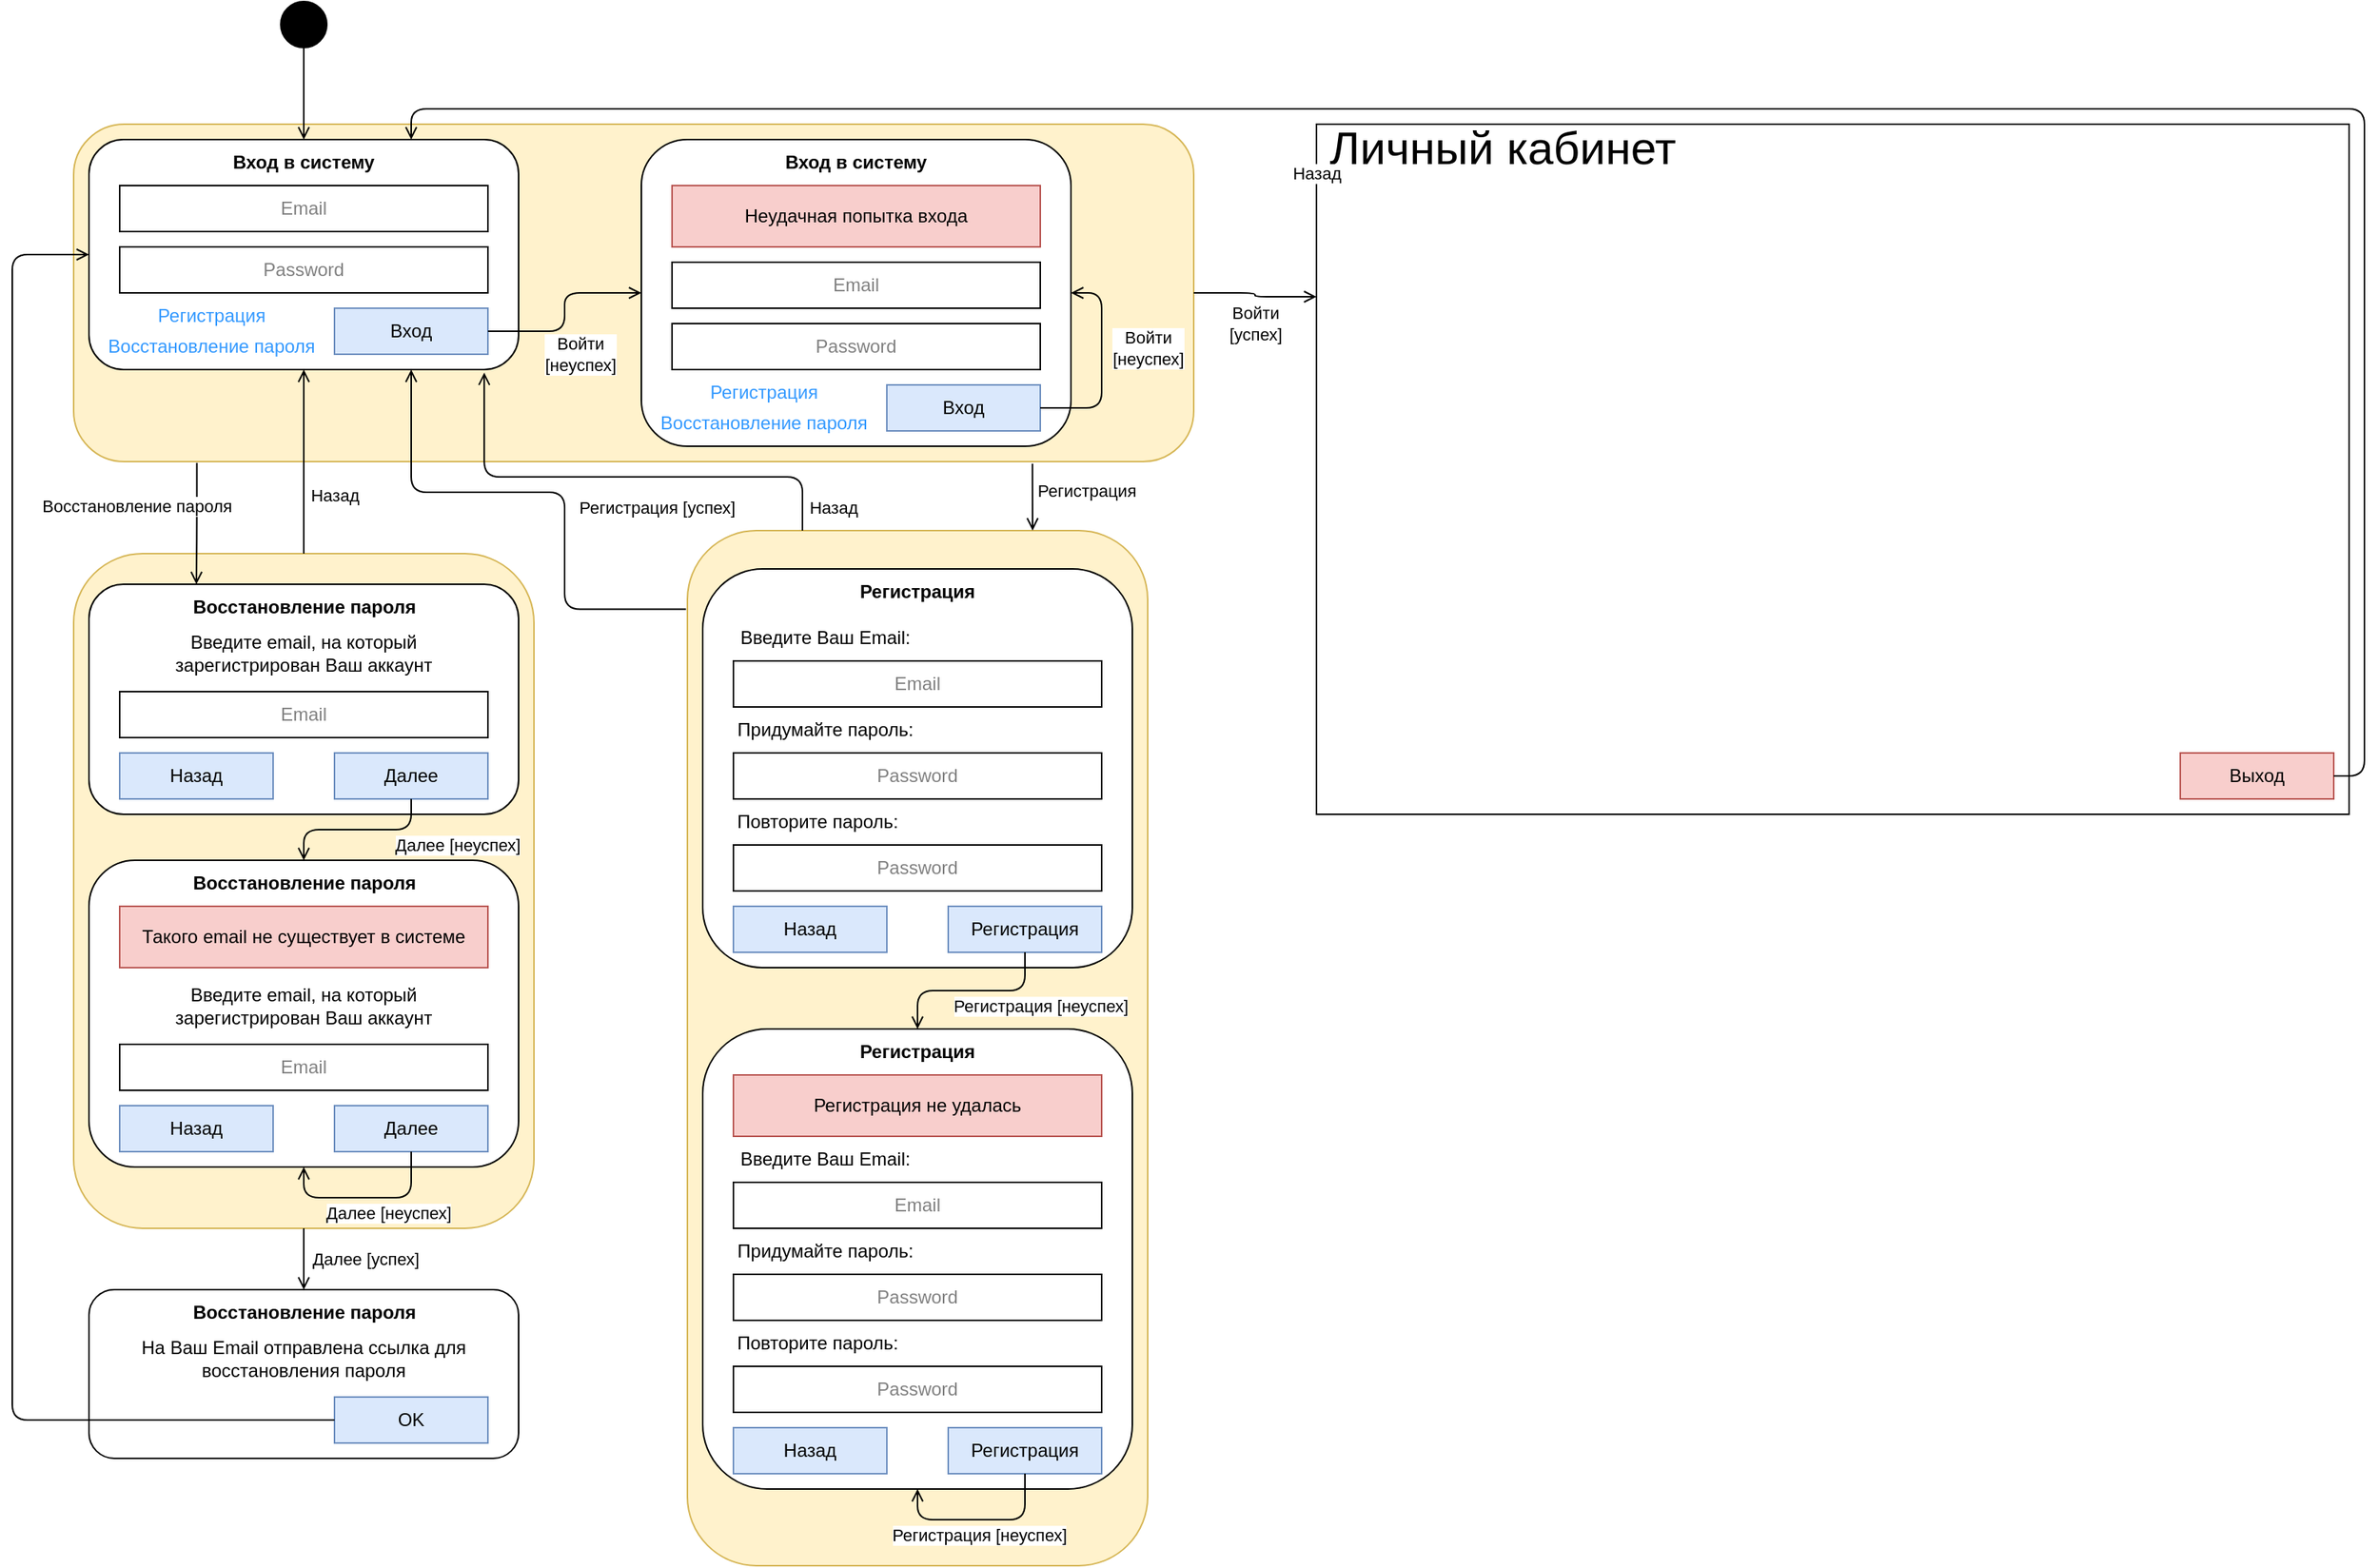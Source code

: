 <mxfile version="23.0.2" type="device">
  <diagram name="Страница — 1" id="S00TzpoqWPoIBeSo_RZ6">
    <mxGraphModel dx="1062" dy="716" grid="1" gridSize="10" guides="1" tooltips="1" connect="1" arrows="1" fold="1" page="1" pageScale="1" pageWidth="827" pageHeight="1169" math="0" shadow="0">
      <root>
        <mxCell id="0" />
        <mxCell id="1" parent="0" />
        <mxCell id="PSHK9-c1RdzGQ76lPWPm-100" value="" style="rounded=1;whiteSpace=wrap;html=1;fillColor=#fff2cc;strokeColor=#d6b656;" vertex="1" parent="1">
          <mxGeometry x="480" y="385" width="300" height="675" as="geometry" />
        </mxCell>
        <mxCell id="PSHK9-c1RdzGQ76lPWPm-78" value="" style="rounded=1;whiteSpace=wrap;html=1;fillColor=#fff2cc;strokeColor=#d6b656;" vertex="1" parent="1">
          <mxGeometry x="80" y="400" width="300" height="440" as="geometry" />
        </mxCell>
        <mxCell id="PSHK9-c1RdzGQ76lPWPm-67" value="" style="rounded=1;whiteSpace=wrap;html=1;fillColor=#fff2cc;strokeColor=#d6b656;" vertex="1" parent="1">
          <mxGeometry x="80" y="120" width="730" height="220" as="geometry" />
        </mxCell>
        <mxCell id="PSHK9-c1RdzGQ76lPWPm-1" value="" style="rounded=1;whiteSpace=wrap;html=1;" vertex="1" parent="1">
          <mxGeometry x="90" y="130" width="280" height="150" as="geometry" />
        </mxCell>
        <mxCell id="PSHK9-c1RdzGQ76lPWPm-2" value="&lt;b&gt;Вход в систему&lt;/b&gt;" style="text;html=1;strokeColor=none;fillColor=none;align=center;verticalAlign=middle;whiteSpace=wrap;rounded=0;" vertex="1" parent="1">
          <mxGeometry x="175" y="130" width="110" height="30" as="geometry" />
        </mxCell>
        <mxCell id="PSHK9-c1RdzGQ76lPWPm-3" value="Email" style="rounded=0;whiteSpace=wrap;html=1;fontColor=#808080;" vertex="1" parent="1">
          <mxGeometry x="110" y="160" width="240" height="30" as="geometry" />
        </mxCell>
        <mxCell id="PSHK9-c1RdzGQ76lPWPm-4" value="Password" style="rounded=0;whiteSpace=wrap;html=1;fontColor=#808080;" vertex="1" parent="1">
          <mxGeometry x="110" y="200" width="240" height="30" as="geometry" />
        </mxCell>
        <mxCell id="PSHK9-c1RdzGQ76lPWPm-5" value="Вход" style="rounded=0;whiteSpace=wrap;html=1;fillColor=#dae8fc;strokeColor=#6c8ebf;" vertex="1" parent="1">
          <mxGeometry x="250" y="240" width="100" height="30" as="geometry" />
        </mxCell>
        <mxCell id="PSHK9-c1RdzGQ76lPWPm-6" value="&lt;font color=&quot;#3399ff&quot;&gt;Регистрация&lt;/font&gt;" style="text;html=1;strokeColor=none;fillColor=none;align=center;verticalAlign=middle;whiteSpace=wrap;rounded=0;" vertex="1" parent="1">
          <mxGeometry x="130" y="230" width="80" height="30" as="geometry" />
        </mxCell>
        <mxCell id="PSHK9-c1RdzGQ76lPWPm-7" value="&lt;font color=&quot;#3399ff&quot;&gt;Восстановление пароля&lt;/font&gt;" style="text;html=1;strokeColor=none;fillColor=none;align=center;verticalAlign=middle;whiteSpace=wrap;rounded=0;" vertex="1" parent="1">
          <mxGeometry x="90" y="250" width="160" height="30" as="geometry" />
        </mxCell>
        <mxCell id="PSHK9-c1RdzGQ76lPWPm-8" value="" style="rounded=1;whiteSpace=wrap;html=1;" vertex="1" parent="1">
          <mxGeometry x="450" y="130" width="280" height="200" as="geometry" />
        </mxCell>
        <mxCell id="PSHK9-c1RdzGQ76lPWPm-9" value="&lt;b&gt;Вход в систему&lt;/b&gt;" style="text;html=1;strokeColor=none;fillColor=none;align=center;verticalAlign=middle;whiteSpace=wrap;rounded=0;" vertex="1" parent="1">
          <mxGeometry x="535" y="130" width="110" height="30" as="geometry" />
        </mxCell>
        <mxCell id="PSHK9-c1RdzGQ76lPWPm-10" value="Email" style="rounded=0;whiteSpace=wrap;html=1;fontColor=#808080;" vertex="1" parent="1">
          <mxGeometry x="470" y="210" width="240" height="30" as="geometry" />
        </mxCell>
        <mxCell id="PSHK9-c1RdzGQ76lPWPm-11" value="Password" style="rounded=0;whiteSpace=wrap;html=1;fontColor=#808080;" vertex="1" parent="1">
          <mxGeometry x="470" y="250" width="240" height="30" as="geometry" />
        </mxCell>
        <mxCell id="PSHK9-c1RdzGQ76lPWPm-12" value="Вход" style="rounded=0;whiteSpace=wrap;html=1;fillColor=#dae8fc;strokeColor=#6c8ebf;" vertex="1" parent="1">
          <mxGeometry x="610" y="290" width="100" height="30" as="geometry" />
        </mxCell>
        <mxCell id="PSHK9-c1RdzGQ76lPWPm-13" value="&lt;font color=&quot;#3399ff&quot;&gt;Регистрация&lt;/font&gt;" style="text;html=1;strokeColor=none;fillColor=none;align=center;verticalAlign=middle;whiteSpace=wrap;rounded=0;" vertex="1" parent="1">
          <mxGeometry x="490" y="280" width="80" height="30" as="geometry" />
        </mxCell>
        <mxCell id="PSHK9-c1RdzGQ76lPWPm-14" value="&lt;font color=&quot;#3399ff&quot;&gt;Восстановление пароля&lt;/font&gt;" style="text;html=1;strokeColor=none;fillColor=none;align=center;verticalAlign=middle;whiteSpace=wrap;rounded=0;" vertex="1" parent="1">
          <mxGeometry x="450" y="300" width="160" height="30" as="geometry" />
        </mxCell>
        <mxCell id="PSHK9-c1RdzGQ76lPWPm-15" value="Неудачная попытка входа" style="rounded=0;whiteSpace=wrap;html=1;fillColor=#f8cecc;strokeColor=#b85450;" vertex="1" parent="1">
          <mxGeometry x="470" y="160" width="240" height="40" as="geometry" />
        </mxCell>
        <mxCell id="PSHK9-c1RdzGQ76lPWPm-16" value="" style="rounded=1;whiteSpace=wrap;html=1;" vertex="1" parent="1">
          <mxGeometry x="90" y="420" width="280" height="150" as="geometry" />
        </mxCell>
        <mxCell id="PSHK9-c1RdzGQ76lPWPm-17" value="&lt;b&gt;Восстановление пароля&lt;/b&gt;" style="text;html=1;strokeColor=none;fillColor=none;align=center;verticalAlign=middle;whiteSpace=wrap;rounded=0;" vertex="1" parent="1">
          <mxGeometry x="142.5" y="420" width="175" height="30" as="geometry" />
        </mxCell>
        <mxCell id="PSHK9-c1RdzGQ76lPWPm-19" value="Email" style="rounded=0;whiteSpace=wrap;html=1;fontColor=#808080;" vertex="1" parent="1">
          <mxGeometry x="110" y="490" width="240" height="30" as="geometry" />
        </mxCell>
        <mxCell id="PSHK9-c1RdzGQ76lPWPm-20" value="Далее" style="rounded=0;whiteSpace=wrap;html=1;fillColor=#dae8fc;strokeColor=#6c8ebf;" vertex="1" parent="1">
          <mxGeometry x="250" y="530" width="100" height="30" as="geometry" />
        </mxCell>
        <mxCell id="PSHK9-c1RdzGQ76lPWPm-24" value="Введите email, на который зарегистрирован Ваш аккаунт" style="text;html=1;strokeColor=none;fillColor=none;align=center;verticalAlign=middle;whiteSpace=wrap;rounded=0;" vertex="1" parent="1">
          <mxGeometry x="110" y="450" width="240" height="30" as="geometry" />
        </mxCell>
        <mxCell id="PSHK9-c1RdzGQ76lPWPm-25" value="Назад" style="rounded=0;whiteSpace=wrap;html=1;fillColor=#dae8fc;strokeColor=#6c8ebf;" vertex="1" parent="1">
          <mxGeometry x="110" y="530" width="100" height="30" as="geometry" />
        </mxCell>
        <mxCell id="PSHK9-c1RdzGQ76lPWPm-26" value="" style="rounded=1;whiteSpace=wrap;html=1;" vertex="1" parent="1">
          <mxGeometry x="90" y="600" width="280" height="200" as="geometry" />
        </mxCell>
        <mxCell id="PSHK9-c1RdzGQ76lPWPm-27" value="&lt;b&gt;Восстановление пароля&lt;/b&gt;" style="text;html=1;strokeColor=none;fillColor=none;align=center;verticalAlign=middle;whiteSpace=wrap;rounded=0;" vertex="1" parent="1">
          <mxGeometry x="142.5" y="600" width="175" height="30" as="geometry" />
        </mxCell>
        <mxCell id="PSHK9-c1RdzGQ76lPWPm-28" value="Email" style="rounded=0;whiteSpace=wrap;html=1;fontColor=#808080;" vertex="1" parent="1">
          <mxGeometry x="110" y="720" width="240" height="30" as="geometry" />
        </mxCell>
        <mxCell id="PSHK9-c1RdzGQ76lPWPm-29" value="Далее" style="rounded=0;whiteSpace=wrap;html=1;fillColor=#dae8fc;strokeColor=#6c8ebf;" vertex="1" parent="1">
          <mxGeometry x="250" y="760" width="100" height="30" as="geometry" />
        </mxCell>
        <mxCell id="PSHK9-c1RdzGQ76lPWPm-30" value="Введите email, на который зарегистрирован Ваш аккаунт" style="text;html=1;strokeColor=none;fillColor=none;align=center;verticalAlign=middle;whiteSpace=wrap;rounded=0;" vertex="1" parent="1">
          <mxGeometry x="110" y="680" width="240" height="30" as="geometry" />
        </mxCell>
        <mxCell id="PSHK9-c1RdzGQ76lPWPm-31" value="Назад" style="rounded=0;whiteSpace=wrap;html=1;fillColor=#dae8fc;strokeColor=#6c8ebf;" vertex="1" parent="1">
          <mxGeometry x="110" y="760" width="100" height="30" as="geometry" />
        </mxCell>
        <mxCell id="PSHK9-c1RdzGQ76lPWPm-32" value="Такого email не существует в системе" style="rounded=0;whiteSpace=wrap;html=1;fillColor=#f8cecc;strokeColor=#b85450;" vertex="1" parent="1">
          <mxGeometry x="110" y="630" width="240" height="40" as="geometry" />
        </mxCell>
        <mxCell id="PSHK9-c1RdzGQ76lPWPm-33" value="" style="rounded=1;whiteSpace=wrap;html=1;" vertex="1" parent="1">
          <mxGeometry x="90" y="880" width="280" height="110" as="geometry" />
        </mxCell>
        <mxCell id="PSHK9-c1RdzGQ76lPWPm-34" value="&lt;b&gt;Восстановление пароля&lt;/b&gt;" style="text;html=1;strokeColor=none;fillColor=none;align=center;verticalAlign=middle;whiteSpace=wrap;rounded=0;" vertex="1" parent="1">
          <mxGeometry x="142.5" y="880" width="175" height="30" as="geometry" />
        </mxCell>
        <mxCell id="PSHK9-c1RdzGQ76lPWPm-37" value="На Ваш Email отправлена ссылка для восстановления пароля" style="text;html=1;strokeColor=none;fillColor=none;align=center;verticalAlign=middle;whiteSpace=wrap;rounded=0;" vertex="1" parent="1">
          <mxGeometry x="110" y="910" width="240" height="30" as="geometry" />
        </mxCell>
        <mxCell id="PSHK9-c1RdzGQ76lPWPm-38" value="OK" style="rounded=0;whiteSpace=wrap;html=1;fillColor=#dae8fc;strokeColor=#6c8ebf;" vertex="1" parent="1">
          <mxGeometry x="250" y="950" width="100" height="30" as="geometry" />
        </mxCell>
        <mxCell id="PSHK9-c1RdzGQ76lPWPm-40" value="" style="rounded=1;whiteSpace=wrap;html=1;" vertex="1" parent="1">
          <mxGeometry x="490" y="410" width="280" height="260" as="geometry" />
        </mxCell>
        <mxCell id="PSHK9-c1RdzGQ76lPWPm-41" value="&lt;b&gt;Регистрация&lt;/b&gt;" style="text;html=1;strokeColor=none;fillColor=none;align=center;verticalAlign=middle;whiteSpace=wrap;rounded=0;" vertex="1" parent="1">
          <mxGeometry x="575" y="410" width="110" height="30" as="geometry" />
        </mxCell>
        <mxCell id="PSHK9-c1RdzGQ76lPWPm-42" value="Email" style="rounded=0;whiteSpace=wrap;html=1;fontColor=#808080;" vertex="1" parent="1">
          <mxGeometry x="510" y="470" width="240" height="30" as="geometry" />
        </mxCell>
        <mxCell id="PSHK9-c1RdzGQ76lPWPm-43" value="Password" style="rounded=0;whiteSpace=wrap;html=1;fontColor=#808080;" vertex="1" parent="1">
          <mxGeometry x="510" y="530" width="240" height="30" as="geometry" />
        </mxCell>
        <mxCell id="PSHK9-c1RdzGQ76lPWPm-44" value="Регистрация" style="rounded=0;whiteSpace=wrap;html=1;fillColor=#dae8fc;strokeColor=#6c8ebf;" vertex="1" parent="1">
          <mxGeometry x="650" y="630" width="100" height="30" as="geometry" />
        </mxCell>
        <mxCell id="PSHK9-c1RdzGQ76lPWPm-47" value="Введите Ваш Email:" style="text;html=1;strokeColor=none;fillColor=none;align=center;verticalAlign=middle;whiteSpace=wrap;rounded=0;" vertex="1" parent="1">
          <mxGeometry x="510" y="440" width="120" height="30" as="geometry" />
        </mxCell>
        <mxCell id="PSHK9-c1RdzGQ76lPWPm-48" value="Придумайте пароль:" style="text;html=1;strokeColor=none;fillColor=none;align=center;verticalAlign=middle;whiteSpace=wrap;rounded=0;" vertex="1" parent="1">
          <mxGeometry x="510" y="500" width="120" height="30" as="geometry" />
        </mxCell>
        <mxCell id="PSHK9-c1RdzGQ76lPWPm-50" value="Повторите пароль:" style="text;html=1;strokeColor=none;fillColor=none;align=center;verticalAlign=middle;whiteSpace=wrap;rounded=0;" vertex="1" parent="1">
          <mxGeometry x="510" y="560" width="110" height="30" as="geometry" />
        </mxCell>
        <mxCell id="PSHK9-c1RdzGQ76lPWPm-51" value="Password" style="rounded=0;whiteSpace=wrap;html=1;fontColor=#808080;" vertex="1" parent="1">
          <mxGeometry x="510" y="590" width="240" height="30" as="geometry" />
        </mxCell>
        <mxCell id="PSHK9-c1RdzGQ76lPWPm-52" value="" style="rounded=1;whiteSpace=wrap;html=1;" vertex="1" parent="1">
          <mxGeometry x="490" y="710" width="280" height="300" as="geometry" />
        </mxCell>
        <mxCell id="PSHK9-c1RdzGQ76lPWPm-53" value="&lt;b&gt;Регистрация&lt;/b&gt;" style="text;html=1;strokeColor=none;fillColor=none;align=center;verticalAlign=middle;whiteSpace=wrap;rounded=0;" vertex="1" parent="1">
          <mxGeometry x="575" y="710" width="110" height="30" as="geometry" />
        </mxCell>
        <mxCell id="PSHK9-c1RdzGQ76lPWPm-54" value="Email" style="rounded=0;whiteSpace=wrap;html=1;fontColor=#808080;" vertex="1" parent="1">
          <mxGeometry x="510" y="810" width="240" height="30" as="geometry" />
        </mxCell>
        <mxCell id="PSHK9-c1RdzGQ76lPWPm-55" value="Password" style="rounded=0;whiteSpace=wrap;html=1;fontColor=#808080;" vertex="1" parent="1">
          <mxGeometry x="510" y="870" width="240" height="30" as="geometry" />
        </mxCell>
        <mxCell id="PSHK9-c1RdzGQ76lPWPm-56" value="Регистрация" style="rounded=0;whiteSpace=wrap;html=1;fillColor=#dae8fc;strokeColor=#6c8ebf;" vertex="1" parent="1">
          <mxGeometry x="650" y="970" width="100" height="30" as="geometry" />
        </mxCell>
        <mxCell id="PSHK9-c1RdzGQ76lPWPm-57" value="Введите Ваш Email:" style="text;html=1;strokeColor=none;fillColor=none;align=center;verticalAlign=middle;whiteSpace=wrap;rounded=0;" vertex="1" parent="1">
          <mxGeometry x="510" y="780" width="120" height="30" as="geometry" />
        </mxCell>
        <mxCell id="PSHK9-c1RdzGQ76lPWPm-58" value="Придумайте пароль:" style="text;html=1;strokeColor=none;fillColor=none;align=center;verticalAlign=middle;whiteSpace=wrap;rounded=0;" vertex="1" parent="1">
          <mxGeometry x="510" y="840" width="120" height="30" as="geometry" />
        </mxCell>
        <mxCell id="PSHK9-c1RdzGQ76lPWPm-59" value="Повторите пароль:" style="text;html=1;strokeColor=none;fillColor=none;align=center;verticalAlign=middle;whiteSpace=wrap;rounded=0;" vertex="1" parent="1">
          <mxGeometry x="510" y="900" width="110" height="30" as="geometry" />
        </mxCell>
        <mxCell id="PSHK9-c1RdzGQ76lPWPm-60" value="Password" style="rounded=0;whiteSpace=wrap;html=1;fontColor=#808080;" vertex="1" parent="1">
          <mxGeometry x="510" y="930" width="240" height="30" as="geometry" />
        </mxCell>
        <mxCell id="PSHK9-c1RdzGQ76lPWPm-61" value="Регистрация не удалась" style="rounded=0;whiteSpace=wrap;html=1;fillColor=#f8cecc;strokeColor=#b85450;" vertex="1" parent="1">
          <mxGeometry x="510" y="740" width="240" height="40" as="geometry" />
        </mxCell>
        <mxCell id="PSHK9-c1RdzGQ76lPWPm-62" value="" style="rounded=0;whiteSpace=wrap;html=1;" vertex="1" parent="1">
          <mxGeometry x="890" y="120" width="673" height="450" as="geometry" />
        </mxCell>
        <mxCell id="PSHK9-c1RdzGQ76lPWPm-63" value="&lt;font style=&quot;font-size: 30px;&quot;&gt;Личный кабинет&lt;/font&gt;" style="text;html=1;strokeColor=none;fillColor=none;align=center;verticalAlign=middle;whiteSpace=wrap;rounded=0;" vertex="1" parent="1">
          <mxGeometry x="890" y="120" width="243" height="30" as="geometry" />
        </mxCell>
        <mxCell id="PSHK9-c1RdzGQ76lPWPm-65" value="Выход" style="rounded=0;whiteSpace=wrap;html=1;fillColor=#f8cecc;strokeColor=#b85450;" vertex="1" parent="1">
          <mxGeometry x="1453" y="530" width="100" height="30" as="geometry" />
        </mxCell>
        <mxCell id="PSHK9-c1RdzGQ76lPWPm-69" value="" style="edgeStyle=orthogonalEdgeStyle;rounded=1;orthogonalLoop=1;jettySize=auto;html=1;entryX=0.5;entryY=0;entryDx=0;entryDy=0;endArrow=open;endFill=0;curved=0;" edge="1" parent="1" source="PSHK9-c1RdzGQ76lPWPm-68" target="PSHK9-c1RdzGQ76lPWPm-2">
          <mxGeometry relative="1" as="geometry" />
        </mxCell>
        <mxCell id="PSHK9-c1RdzGQ76lPWPm-68" value="" style="ellipse;fillColor=strokeColor;html=1;" vertex="1" parent="1">
          <mxGeometry x="215" y="40" width="30" height="30" as="geometry" />
        </mxCell>
        <mxCell id="PSHK9-c1RdzGQ76lPWPm-70" value="" style="edgeStyle=orthogonalEdgeStyle;rounded=1;orthogonalLoop=1;jettySize=auto;html=1;entryX=0;entryY=0.5;entryDx=0;entryDy=0;endArrow=open;endFill=0;exitX=1;exitY=0.5;exitDx=0;exitDy=0;curved=0;" edge="1" parent="1" source="PSHK9-c1RdzGQ76lPWPm-5" target="PSHK9-c1RdzGQ76lPWPm-8">
          <mxGeometry relative="1" as="geometry">
            <mxPoint x="20" y="215" as="sourcePoint" />
            <mxPoint x="100" y="215" as="targetPoint" />
          </mxGeometry>
        </mxCell>
        <mxCell id="PSHK9-c1RdzGQ76lPWPm-71" value="Войти&lt;br&gt;[неуспех]" style="edgeLabel;html=1;align=center;verticalAlign=middle;resizable=0;points=[];" vertex="1" connectable="0" parent="PSHK9-c1RdzGQ76lPWPm-70">
          <mxGeometry x="0.326" y="1" relative="1" as="geometry">
            <mxPoint x="2" y="41" as="offset" />
          </mxGeometry>
        </mxCell>
        <mxCell id="PSHK9-c1RdzGQ76lPWPm-72" value="" style="edgeStyle=orthogonalEdgeStyle;rounded=1;orthogonalLoop=1;jettySize=auto;html=1;entryX=1;entryY=0.5;entryDx=0;entryDy=0;endArrow=open;endFill=0;exitX=1;exitY=0.5;exitDx=0;exitDy=0;curved=0;" edge="1" parent="1" source="PSHK9-c1RdzGQ76lPWPm-12" target="PSHK9-c1RdzGQ76lPWPm-8">
          <mxGeometry relative="1" as="geometry">
            <mxPoint x="360" y="265" as="sourcePoint" />
            <mxPoint x="460" y="240" as="targetPoint" />
            <Array as="points">
              <mxPoint x="750" y="305" />
              <mxPoint x="750" y="230" />
            </Array>
          </mxGeometry>
        </mxCell>
        <mxCell id="PSHK9-c1RdzGQ76lPWPm-73" value="Войти&lt;br&gt;[неуспех]" style="edgeLabel;html=1;align=center;verticalAlign=middle;resizable=0;points=[];" vertex="1" connectable="0" parent="PSHK9-c1RdzGQ76lPWPm-72">
          <mxGeometry x="0.326" y="1" relative="1" as="geometry">
            <mxPoint x="31" y="10" as="offset" />
          </mxGeometry>
        </mxCell>
        <mxCell id="PSHK9-c1RdzGQ76lPWPm-76" value="" style="edgeStyle=orthogonalEdgeStyle;rounded=1;orthogonalLoop=1;jettySize=auto;html=1;entryX=0;entryY=0.25;entryDx=0;entryDy=0;endArrow=open;endFill=0;exitX=1;exitY=0.5;exitDx=0;exitDy=0;curved=0;" edge="1" parent="1" source="PSHK9-c1RdzGQ76lPWPm-67" target="PSHK9-c1RdzGQ76lPWPm-62">
          <mxGeometry relative="1" as="geometry">
            <mxPoint x="360" y="265" as="sourcePoint" />
            <mxPoint x="460" y="240" as="targetPoint" />
          </mxGeometry>
        </mxCell>
        <mxCell id="PSHK9-c1RdzGQ76lPWPm-77" value="Войти&lt;br&gt;[успех]" style="edgeLabel;html=1;align=center;verticalAlign=middle;resizable=0;points=[];" vertex="1" connectable="0" parent="PSHK9-c1RdzGQ76lPWPm-76">
          <mxGeometry x="0.326" y="1" relative="1" as="geometry">
            <mxPoint x="-12" y="18" as="offset" />
          </mxGeometry>
        </mxCell>
        <mxCell id="PSHK9-c1RdzGQ76lPWPm-81" value="" style="edgeStyle=orthogonalEdgeStyle;rounded=1;orthogonalLoop=1;jettySize=auto;html=1;entryX=0.5;entryY=1;entryDx=0;entryDy=0;endArrow=open;endFill=0;exitX=0.5;exitY=0;exitDx=0;exitDy=0;curved=0;" edge="1" parent="1" source="PSHK9-c1RdzGQ76lPWPm-78" target="PSHK9-c1RdzGQ76lPWPm-1">
          <mxGeometry relative="1" as="geometry">
            <mxPoint x="360" y="265" as="sourcePoint" />
            <mxPoint x="460" y="240" as="targetPoint" />
          </mxGeometry>
        </mxCell>
        <mxCell id="PSHK9-c1RdzGQ76lPWPm-82" value="Назад" style="edgeLabel;html=1;align=center;verticalAlign=middle;resizable=0;points=[];" vertex="1" connectable="0" parent="PSHK9-c1RdzGQ76lPWPm-81">
          <mxGeometry x="0.326" y="1" relative="1" as="geometry">
            <mxPoint x="21" y="41" as="offset" />
          </mxGeometry>
        </mxCell>
        <mxCell id="PSHK9-c1RdzGQ76lPWPm-86" value="" style="edgeStyle=orthogonalEdgeStyle;rounded=1;orthogonalLoop=1;jettySize=auto;html=1;entryX=0.5;entryY=0;entryDx=0;entryDy=0;endArrow=open;endFill=0;exitX=0.5;exitY=1;exitDx=0;exitDy=0;curved=0;" edge="1" parent="1" source="PSHK9-c1RdzGQ76lPWPm-20" target="PSHK9-c1RdzGQ76lPWPm-26">
          <mxGeometry relative="1" as="geometry">
            <mxPoint x="360" y="295" as="sourcePoint" />
            <mxPoint x="460" y="270" as="targetPoint" />
          </mxGeometry>
        </mxCell>
        <mxCell id="PSHK9-c1RdzGQ76lPWPm-87" value="Далее [неуспех]" style="edgeLabel;html=1;align=center;verticalAlign=middle;resizable=0;points=[];" vertex="1" connectable="0" parent="PSHK9-c1RdzGQ76lPWPm-86">
          <mxGeometry x="0.326" y="1" relative="1" as="geometry">
            <mxPoint x="83" y="9" as="offset" />
          </mxGeometry>
        </mxCell>
        <mxCell id="PSHK9-c1RdzGQ76lPWPm-89" value="" style="edgeStyle=orthogonalEdgeStyle;rounded=1;orthogonalLoop=1;jettySize=auto;html=1;entryX=0.5;entryY=1;entryDx=0;entryDy=0;endArrow=open;endFill=0;exitX=0.5;exitY=1;exitDx=0;exitDy=0;curved=0;" edge="1" parent="1" source="PSHK9-c1RdzGQ76lPWPm-29" target="PSHK9-c1RdzGQ76lPWPm-26">
          <mxGeometry relative="1" as="geometry">
            <mxPoint x="310" y="570" as="sourcePoint" />
            <mxPoint x="240" y="610" as="targetPoint" />
            <Array as="points">
              <mxPoint x="300" y="820" />
              <mxPoint x="230" y="820" />
            </Array>
          </mxGeometry>
        </mxCell>
        <mxCell id="PSHK9-c1RdzGQ76lPWPm-90" value="Далее [неуспех]" style="edgeLabel;html=1;align=center;verticalAlign=middle;resizable=0;points=[];" vertex="1" connectable="0" parent="PSHK9-c1RdzGQ76lPWPm-89">
          <mxGeometry x="0.326" y="1" relative="1" as="geometry">
            <mxPoint x="34" y="9" as="offset" />
          </mxGeometry>
        </mxCell>
        <mxCell id="PSHK9-c1RdzGQ76lPWPm-93" value="" style="edgeStyle=orthogonalEdgeStyle;rounded=1;orthogonalLoop=1;jettySize=auto;html=1;entryX=0.5;entryY=0;entryDx=0;entryDy=0;endArrow=open;endFill=0;exitX=0.5;exitY=1;exitDx=0;exitDy=0;curved=0;" edge="1" parent="1" source="PSHK9-c1RdzGQ76lPWPm-78" target="PSHK9-c1RdzGQ76lPWPm-34">
          <mxGeometry relative="1" as="geometry">
            <mxPoint x="310" y="570" as="sourcePoint" />
            <mxPoint x="240" y="610" as="targetPoint" />
          </mxGeometry>
        </mxCell>
        <mxCell id="PSHK9-c1RdzGQ76lPWPm-94" value="Далее [успех]" style="edgeLabel;html=1;align=center;verticalAlign=middle;resizable=0;points=[];" vertex="1" connectable="0" parent="PSHK9-c1RdzGQ76lPWPm-93">
          <mxGeometry x="0.326" y="1" relative="1" as="geometry">
            <mxPoint x="39" y="-7" as="offset" />
          </mxGeometry>
        </mxCell>
        <mxCell id="PSHK9-c1RdzGQ76lPWPm-95" value="" style="edgeStyle=orthogonalEdgeStyle;rounded=1;orthogonalLoop=1;jettySize=auto;html=1;entryX=0;entryY=0.5;entryDx=0;entryDy=0;endArrow=open;endFill=0;exitX=0;exitY=0.5;exitDx=0;exitDy=0;curved=0;" edge="1" parent="1" source="PSHK9-c1RdzGQ76lPWPm-38" target="PSHK9-c1RdzGQ76lPWPm-1">
          <mxGeometry relative="1" as="geometry">
            <mxPoint x="40" y="950" as="sourcePoint" />
            <mxPoint x="40" y="860" as="targetPoint" />
            <Array as="points">
              <mxPoint x="40" y="965" />
              <mxPoint x="40" y="205" />
            </Array>
          </mxGeometry>
        </mxCell>
        <mxCell id="PSHK9-c1RdzGQ76lPWPm-97" value="" style="edgeStyle=orthogonalEdgeStyle;rounded=1;orthogonalLoop=1;jettySize=auto;html=1;entryX=0.25;entryY=0;entryDx=0;entryDy=0;endArrow=open;endFill=0;exitX=0.11;exitY=1.004;exitDx=0;exitDy=0;curved=0;exitPerimeter=0;" edge="1" parent="1" source="PSHK9-c1RdzGQ76lPWPm-67" target="PSHK9-c1RdzGQ76lPWPm-16">
          <mxGeometry relative="1" as="geometry">
            <mxPoint x="240" y="410" as="sourcePoint" />
            <mxPoint x="240" y="290" as="targetPoint" />
          </mxGeometry>
        </mxCell>
        <mxCell id="PSHK9-c1RdzGQ76lPWPm-99" value="Восстановление пароля" style="edgeLabel;html=1;align=center;verticalAlign=middle;resizable=0;points=[];" vertex="1" connectable="0" parent="PSHK9-c1RdzGQ76lPWPm-97">
          <mxGeometry x="-0.169" y="-1" relative="1" as="geometry">
            <mxPoint x="-39" y="-5" as="offset" />
          </mxGeometry>
        </mxCell>
        <mxCell id="PSHK9-c1RdzGQ76lPWPm-101" value="" style="edgeStyle=orthogonalEdgeStyle;rounded=1;orthogonalLoop=1;jettySize=auto;html=1;entryX=0.5;entryY=0;entryDx=0;entryDy=0;endArrow=open;endFill=0;exitX=0.5;exitY=1;exitDx=0;exitDy=0;curved=0;" edge="1" parent="1" source="PSHK9-c1RdzGQ76lPWPm-44" target="PSHK9-c1RdzGQ76lPWPm-53">
          <mxGeometry relative="1" as="geometry">
            <mxPoint x="310" y="570" as="sourcePoint" />
            <mxPoint x="240" y="610" as="targetPoint" />
          </mxGeometry>
        </mxCell>
        <mxCell id="PSHK9-c1RdzGQ76lPWPm-102" value="Регистрация [неуспех]" style="edgeLabel;html=1;align=center;verticalAlign=middle;resizable=0;points=[];" vertex="1" connectable="0" parent="PSHK9-c1RdzGQ76lPWPm-101">
          <mxGeometry x="0.326" y="1" relative="1" as="geometry">
            <mxPoint x="64" y="9" as="offset" />
          </mxGeometry>
        </mxCell>
        <mxCell id="PSHK9-c1RdzGQ76lPWPm-103" value="Назад" style="rounded=0;whiteSpace=wrap;html=1;fillColor=#dae8fc;strokeColor=#6c8ebf;" vertex="1" parent="1">
          <mxGeometry x="510" y="970" width="100" height="30" as="geometry" />
        </mxCell>
        <mxCell id="PSHK9-c1RdzGQ76lPWPm-104" value="Назад" style="rounded=0;whiteSpace=wrap;html=1;fillColor=#dae8fc;strokeColor=#6c8ebf;" vertex="1" parent="1">
          <mxGeometry x="510" y="630" width="100" height="30" as="geometry" />
        </mxCell>
        <mxCell id="PSHK9-c1RdzGQ76lPWPm-105" value="" style="edgeStyle=orthogonalEdgeStyle;rounded=1;orthogonalLoop=1;jettySize=auto;html=1;entryX=0.5;entryY=1;entryDx=0;entryDy=0;endArrow=open;endFill=0;exitX=0.5;exitY=1;exitDx=0;exitDy=0;curved=0;" edge="1" parent="1" source="PSHK9-c1RdzGQ76lPWPm-56" target="PSHK9-c1RdzGQ76lPWPm-52">
          <mxGeometry relative="1" as="geometry">
            <mxPoint x="710" y="670" as="sourcePoint" />
            <mxPoint x="640" y="720" as="targetPoint" />
            <Array as="points">
              <mxPoint x="700" y="1030" />
              <mxPoint x="630" y="1030" />
            </Array>
          </mxGeometry>
        </mxCell>
        <mxCell id="PSHK9-c1RdzGQ76lPWPm-106" value="Регистрация [неуспех]" style="edgeLabel;html=1;align=center;verticalAlign=middle;resizable=0;points=[];" vertex="1" connectable="0" parent="PSHK9-c1RdzGQ76lPWPm-105">
          <mxGeometry x="0.326" y="1" relative="1" as="geometry">
            <mxPoint x="19" y="9" as="offset" />
          </mxGeometry>
        </mxCell>
        <mxCell id="PSHK9-c1RdzGQ76lPWPm-109" value="" style="edgeStyle=orthogonalEdgeStyle;rounded=1;orthogonalLoop=1;jettySize=auto;html=1;entryX=0.75;entryY=0;entryDx=0;entryDy=0;endArrow=open;endFill=0;exitX=0.856;exitY=1.006;exitDx=0;exitDy=0;curved=0;exitPerimeter=0;" edge="1" parent="1" source="PSHK9-c1RdzGQ76lPWPm-67" target="PSHK9-c1RdzGQ76lPWPm-100">
          <mxGeometry relative="1" as="geometry">
            <mxPoint x="240" y="410" as="sourcePoint" />
            <mxPoint x="240" y="290" as="targetPoint" />
          </mxGeometry>
        </mxCell>
        <mxCell id="PSHK9-c1RdzGQ76lPWPm-110" value="Регистрация" style="edgeLabel;html=1;align=center;verticalAlign=middle;resizable=0;points=[];" vertex="1" connectable="0" parent="PSHK9-c1RdzGQ76lPWPm-109">
          <mxGeometry x="0.326" y="1" relative="1" as="geometry">
            <mxPoint x="34" y="-11" as="offset" />
          </mxGeometry>
        </mxCell>
        <mxCell id="PSHK9-c1RdzGQ76lPWPm-111" value="" style="edgeStyle=orthogonalEdgeStyle;rounded=1;orthogonalLoop=1;jettySize=auto;html=1;entryX=0.92;entryY=1.013;entryDx=0;entryDy=0;endArrow=open;endFill=0;exitX=0.25;exitY=0;exitDx=0;exitDy=0;curved=0;entryPerimeter=0;" edge="1" parent="1" source="PSHK9-c1RdzGQ76lPWPm-100" target="PSHK9-c1RdzGQ76lPWPm-1">
          <mxGeometry relative="1" as="geometry">
            <mxPoint x="240" y="410" as="sourcePoint" />
            <mxPoint x="240" y="290" as="targetPoint" />
            <Array as="points">
              <mxPoint x="555" y="350" />
              <mxPoint x="348" y="350" />
            </Array>
          </mxGeometry>
        </mxCell>
        <mxCell id="PSHK9-c1RdzGQ76lPWPm-112" value="Назад" style="edgeLabel;html=1;align=center;verticalAlign=middle;resizable=0;points=[];" vertex="1" connectable="0" parent="PSHK9-c1RdzGQ76lPWPm-111">
          <mxGeometry x="0.326" y="1" relative="1" as="geometry">
            <mxPoint x="191" y="19" as="offset" />
          </mxGeometry>
        </mxCell>
        <mxCell id="PSHK9-c1RdzGQ76lPWPm-113" value="" style="edgeStyle=orthogonalEdgeStyle;rounded=1;orthogonalLoop=1;jettySize=auto;html=1;entryX=0.75;entryY=1;entryDx=0;entryDy=0;endArrow=open;endFill=0;exitX=-0.003;exitY=0.076;exitDx=0;exitDy=0;curved=0;exitPerimeter=0;" edge="1" parent="1" source="PSHK9-c1RdzGQ76lPWPm-100" target="PSHK9-c1RdzGQ76lPWPm-1">
          <mxGeometry relative="1" as="geometry">
            <mxPoint x="565" y="395" as="sourcePoint" />
            <mxPoint x="358" y="292" as="targetPoint" />
            <Array as="points">
              <mxPoint x="400" y="436" />
              <mxPoint x="400" y="360" />
              <mxPoint x="300" y="360" />
            </Array>
          </mxGeometry>
        </mxCell>
        <mxCell id="PSHK9-c1RdzGQ76lPWPm-114" value="Регистрация [успех]" style="edgeLabel;html=1;align=center;verticalAlign=middle;resizable=0;points=[];" vertex="1" connectable="0" parent="PSHK9-c1RdzGQ76lPWPm-113">
          <mxGeometry x="0.326" y="1" relative="1" as="geometry">
            <mxPoint x="127" y="9" as="offset" />
          </mxGeometry>
        </mxCell>
        <mxCell id="PSHK9-c1RdzGQ76lPWPm-117" value="" style="edgeStyle=orthogonalEdgeStyle;rounded=1;orthogonalLoop=1;jettySize=auto;html=1;entryX=0.75;entryY=0;entryDx=0;entryDy=0;endArrow=open;endFill=0;exitX=1;exitY=0.5;exitDx=0;exitDy=0;curved=0;" edge="1" parent="1" source="PSHK9-c1RdzGQ76lPWPm-65" target="PSHK9-c1RdzGQ76lPWPm-1">
          <mxGeometry relative="1" as="geometry">
            <mxPoint x="240" y="410" as="sourcePoint" />
            <mxPoint x="240" y="290" as="targetPoint" />
          </mxGeometry>
        </mxCell>
        <mxCell id="PSHK9-c1RdzGQ76lPWPm-118" value="Назад" style="edgeLabel;html=1;align=center;verticalAlign=middle;resizable=0;points=[];" vertex="1" connectable="0" parent="PSHK9-c1RdzGQ76lPWPm-117">
          <mxGeometry x="0.326" y="1" relative="1" as="geometry">
            <mxPoint x="21" y="41" as="offset" />
          </mxGeometry>
        </mxCell>
      </root>
    </mxGraphModel>
  </diagram>
</mxfile>
